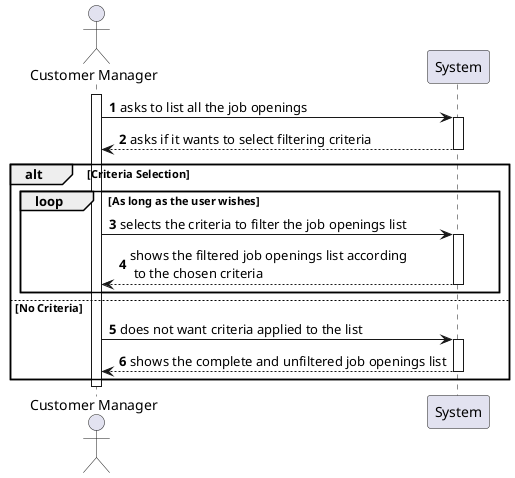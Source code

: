 @startuml US1003_SSD
autonumber

actor "Customer Manager" as CM
participant "System" as SYS

activate CM

CM -> SYS : asks to list all the job openings

activate SYS

SYS --> CM : asks if it wants to select filtering criteria
deactivate SYS

alt Criteria Selection

    loop As long as the user wishes

        CM -> SYS : selects the criteria to filter the job openings list

        activate SYS

        SYS --> CM : shows the filtered job openings list according\n to the chosen criteria
        deactivate SYS

    end loop

else No Criteria

    CM -> SYS : does not want criteria applied to the list

    activate SYS

    SYS --> CM : shows the complete and unfiltered job openings list
    deactivate SYS

end alt

deactivate CM

@enduml